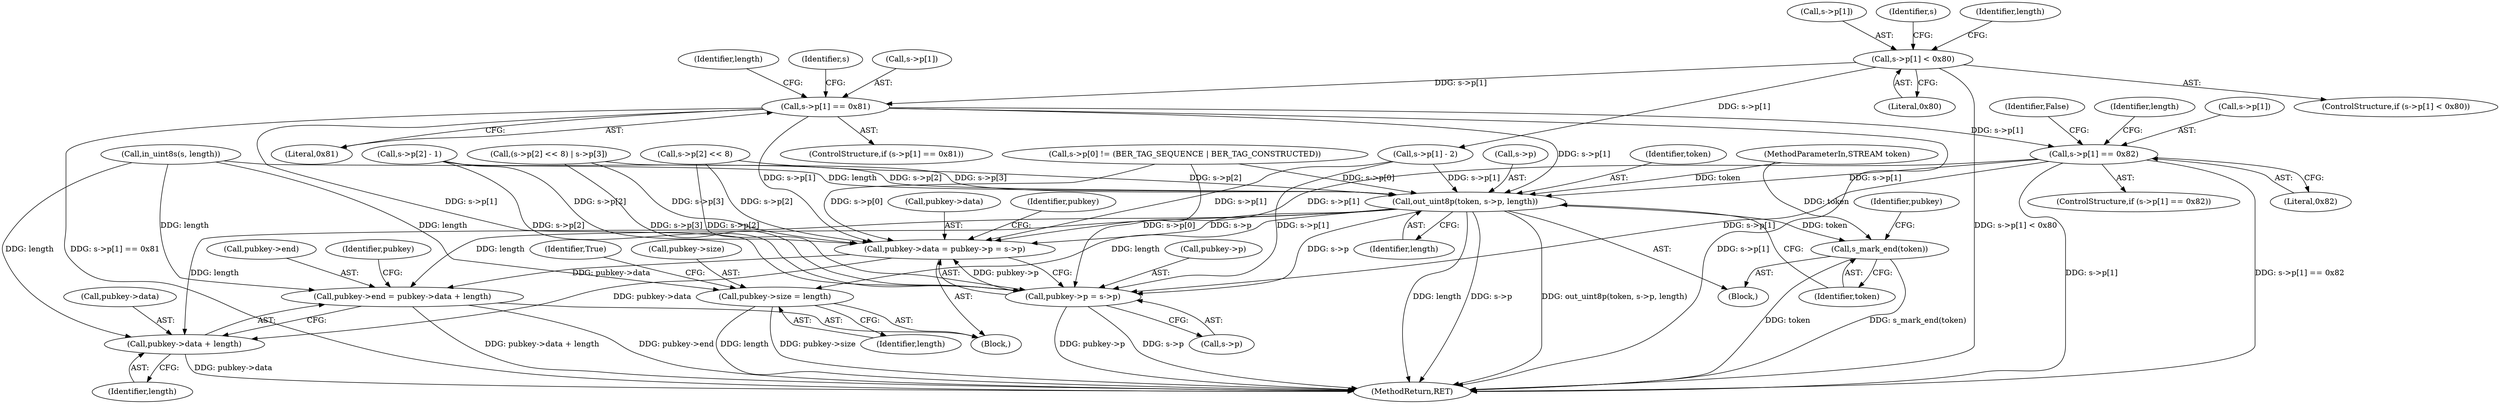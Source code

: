 digraph "0_rdesktop_4dca546d04321a610c1835010b5dad85163b65e1_2@array" {
"1000177" [label="(Call,s->p[1] == 0x82)"];
"1000159" [label="(Call,s->p[1] == 0x81)"];
"1000141" [label="(Call,s->p[1] < 0x80)"];
"1000340" [label="(Call,out_uint8p(token, s->p, length))"];
"1000346" [label="(Call,s_mark_end(token))"];
"1000383" [label="(Call,pubkey->data = pubkey->p = s->p)"];
"1000394" [label="(Call,pubkey->end = pubkey->data + length)"];
"1000398" [label="(Call,pubkey->data + length)"];
"1000387" [label="(Call,pubkey->p = s->p)"];
"1000403" [label="(Call,pubkey->size = length)"];
"1000177" [label="(Call,s->p[1] == 0x82)"];
"1000241" [label="(Call,in_uint8s(s, length))"];
"1000388" [label="(Call,pubkey->p)"];
"1000409" [label="(Identifier,True)"];
"1000168" [label="(Call,s->p[2] - 1)"];
"1000150" [label="(Call,s->p[1] - 2)"];
"1000141" [label="(Call,s->p[1] < 0x80)"];
"1000186" [label="(Call,(s->p[2] << 8) | s->p[3])"];
"1000383" [label="(Call,pubkey->data = pubkey->p = s->p)"];
"1000342" [label="(Call,s->p)"];
"1000399" [label="(Call,pubkey->data)"];
"1000119" [label="(Call,s->p[0] != (BER_TAG_SEQUENCE | BER_TAG_CONSTRUCTED))"];
"1000159" [label="(Call,s->p[1] == 0x81)"];
"1000140" [label="(ControlStructure,if (s->p[1] < 0x80))"];
"1000142" [label="(Call,s->p[1])"];
"1000162" [label="(Identifier,s)"];
"1000187" [label="(Call,s->p[2] << 8)"];
"1000395" [label="(Call,pubkey->end)"];
"1000183" [label="(Literal,0x82)"];
"1000178" [label="(Call,s->p[1])"];
"1000410" [label="(MethodReturn,RET)"];
"1000341" [label="(Identifier,token)"];
"1000345" [label="(Identifier,length)"];
"1000402" [label="(Identifier,length)"];
"1000201" [label="(Identifier,False)"];
"1000176" [label="(ControlStructure,if (s->p[1] == 0x82))"];
"1000407" [label="(Identifier,length)"];
"1000405" [label="(Identifier,pubkey)"];
"1000384" [label="(Call,pubkey->data)"];
"1000387" [label="(Call,pubkey->p = s->p)"];
"1000101" [label="(MethodParameterIn,STREAM token)"];
"1000158" [label="(ControlStructure,if (s->p[1] == 0x81))"];
"1000346" [label="(Call,s_mark_end(token))"];
"1000180" [label="(Identifier,s)"];
"1000149" [label="(Identifier,length)"];
"1000349" [label="(Identifier,pubkey)"];
"1000350" [label="(Block,)"];
"1000340" [label="(Call,out_uint8p(token, s->p, length))"];
"1000398" [label="(Call,pubkey->data + length)"];
"1000396" [label="(Identifier,pubkey)"];
"1000160" [label="(Call,s->p[1])"];
"1000147" [label="(Literal,0x80)"];
"1000246" [label="(Block,)"];
"1000347" [label="(Identifier,token)"];
"1000394" [label="(Call,pubkey->end = pubkey->data + length)"];
"1000167" [label="(Identifier,length)"];
"1000404" [label="(Call,pubkey->size)"];
"1000185" [label="(Identifier,length)"];
"1000403" [label="(Call,pubkey->size = length)"];
"1000391" [label="(Call,s->p)"];
"1000165" [label="(Literal,0x81)"];
"1000177" -> "1000176"  [label="AST: "];
"1000177" -> "1000183"  [label="CFG: "];
"1000178" -> "1000177"  [label="AST: "];
"1000183" -> "1000177"  [label="AST: "];
"1000185" -> "1000177"  [label="CFG: "];
"1000201" -> "1000177"  [label="CFG: "];
"1000177" -> "1000410"  [label="DDG: s->p[1]"];
"1000177" -> "1000410"  [label="DDG: s->p[1] == 0x82"];
"1000159" -> "1000177"  [label="DDG: s->p[1]"];
"1000177" -> "1000340"  [label="DDG: s->p[1]"];
"1000177" -> "1000383"  [label="DDG: s->p[1]"];
"1000177" -> "1000387"  [label="DDG: s->p[1]"];
"1000159" -> "1000158"  [label="AST: "];
"1000159" -> "1000165"  [label="CFG: "];
"1000160" -> "1000159"  [label="AST: "];
"1000165" -> "1000159"  [label="AST: "];
"1000167" -> "1000159"  [label="CFG: "];
"1000180" -> "1000159"  [label="CFG: "];
"1000159" -> "1000410"  [label="DDG: s->p[1] == 0x81"];
"1000159" -> "1000410"  [label="DDG: s->p[1]"];
"1000141" -> "1000159"  [label="DDG: s->p[1]"];
"1000159" -> "1000340"  [label="DDG: s->p[1]"];
"1000159" -> "1000383"  [label="DDG: s->p[1]"];
"1000159" -> "1000387"  [label="DDG: s->p[1]"];
"1000141" -> "1000140"  [label="AST: "];
"1000141" -> "1000147"  [label="CFG: "];
"1000142" -> "1000141"  [label="AST: "];
"1000147" -> "1000141"  [label="AST: "];
"1000149" -> "1000141"  [label="CFG: "];
"1000162" -> "1000141"  [label="CFG: "];
"1000141" -> "1000410"  [label="DDG: s->p[1] < 0x80"];
"1000141" -> "1000150"  [label="DDG: s->p[1]"];
"1000340" -> "1000246"  [label="AST: "];
"1000340" -> "1000345"  [label="CFG: "];
"1000341" -> "1000340"  [label="AST: "];
"1000342" -> "1000340"  [label="AST: "];
"1000345" -> "1000340"  [label="AST: "];
"1000347" -> "1000340"  [label="CFG: "];
"1000340" -> "1000410"  [label="DDG: s->p"];
"1000340" -> "1000410"  [label="DDG: out_uint8p(token, s->p, length)"];
"1000340" -> "1000410"  [label="DDG: length"];
"1000101" -> "1000340"  [label="DDG: token"];
"1000186" -> "1000340"  [label="DDG: s->p[3]"];
"1000150" -> "1000340"  [label="DDG: s->p[1]"];
"1000168" -> "1000340"  [label="DDG: s->p[2]"];
"1000119" -> "1000340"  [label="DDG: s->p[0]"];
"1000187" -> "1000340"  [label="DDG: s->p[2]"];
"1000241" -> "1000340"  [label="DDG: length"];
"1000340" -> "1000346"  [label="DDG: token"];
"1000340" -> "1000383"  [label="DDG: s->p"];
"1000340" -> "1000387"  [label="DDG: s->p"];
"1000340" -> "1000394"  [label="DDG: length"];
"1000340" -> "1000398"  [label="DDG: length"];
"1000340" -> "1000403"  [label="DDG: length"];
"1000346" -> "1000246"  [label="AST: "];
"1000346" -> "1000347"  [label="CFG: "];
"1000347" -> "1000346"  [label="AST: "];
"1000349" -> "1000346"  [label="CFG: "];
"1000346" -> "1000410"  [label="DDG: token"];
"1000346" -> "1000410"  [label="DDG: s_mark_end(token)"];
"1000101" -> "1000346"  [label="DDG: token"];
"1000383" -> "1000350"  [label="AST: "];
"1000383" -> "1000387"  [label="CFG: "];
"1000384" -> "1000383"  [label="AST: "];
"1000387" -> "1000383"  [label="AST: "];
"1000396" -> "1000383"  [label="CFG: "];
"1000387" -> "1000383"  [label="DDG: pubkey->p"];
"1000186" -> "1000383"  [label="DDG: s->p[3]"];
"1000150" -> "1000383"  [label="DDG: s->p[1]"];
"1000168" -> "1000383"  [label="DDG: s->p[2]"];
"1000119" -> "1000383"  [label="DDG: s->p[0]"];
"1000187" -> "1000383"  [label="DDG: s->p[2]"];
"1000383" -> "1000394"  [label="DDG: pubkey->data"];
"1000383" -> "1000398"  [label="DDG: pubkey->data"];
"1000394" -> "1000350"  [label="AST: "];
"1000394" -> "1000398"  [label="CFG: "];
"1000395" -> "1000394"  [label="AST: "];
"1000398" -> "1000394"  [label="AST: "];
"1000405" -> "1000394"  [label="CFG: "];
"1000394" -> "1000410"  [label="DDG: pubkey->data + length"];
"1000394" -> "1000410"  [label="DDG: pubkey->end"];
"1000241" -> "1000394"  [label="DDG: length"];
"1000398" -> "1000402"  [label="CFG: "];
"1000399" -> "1000398"  [label="AST: "];
"1000402" -> "1000398"  [label="AST: "];
"1000398" -> "1000410"  [label="DDG: pubkey->data"];
"1000241" -> "1000398"  [label="DDG: length"];
"1000387" -> "1000391"  [label="CFG: "];
"1000388" -> "1000387"  [label="AST: "];
"1000391" -> "1000387"  [label="AST: "];
"1000387" -> "1000410"  [label="DDG: pubkey->p"];
"1000387" -> "1000410"  [label="DDG: s->p"];
"1000186" -> "1000387"  [label="DDG: s->p[3]"];
"1000150" -> "1000387"  [label="DDG: s->p[1]"];
"1000168" -> "1000387"  [label="DDG: s->p[2]"];
"1000119" -> "1000387"  [label="DDG: s->p[0]"];
"1000187" -> "1000387"  [label="DDG: s->p[2]"];
"1000403" -> "1000350"  [label="AST: "];
"1000403" -> "1000407"  [label="CFG: "];
"1000404" -> "1000403"  [label="AST: "];
"1000407" -> "1000403"  [label="AST: "];
"1000409" -> "1000403"  [label="CFG: "];
"1000403" -> "1000410"  [label="DDG: pubkey->size"];
"1000403" -> "1000410"  [label="DDG: length"];
"1000241" -> "1000403"  [label="DDG: length"];
}
